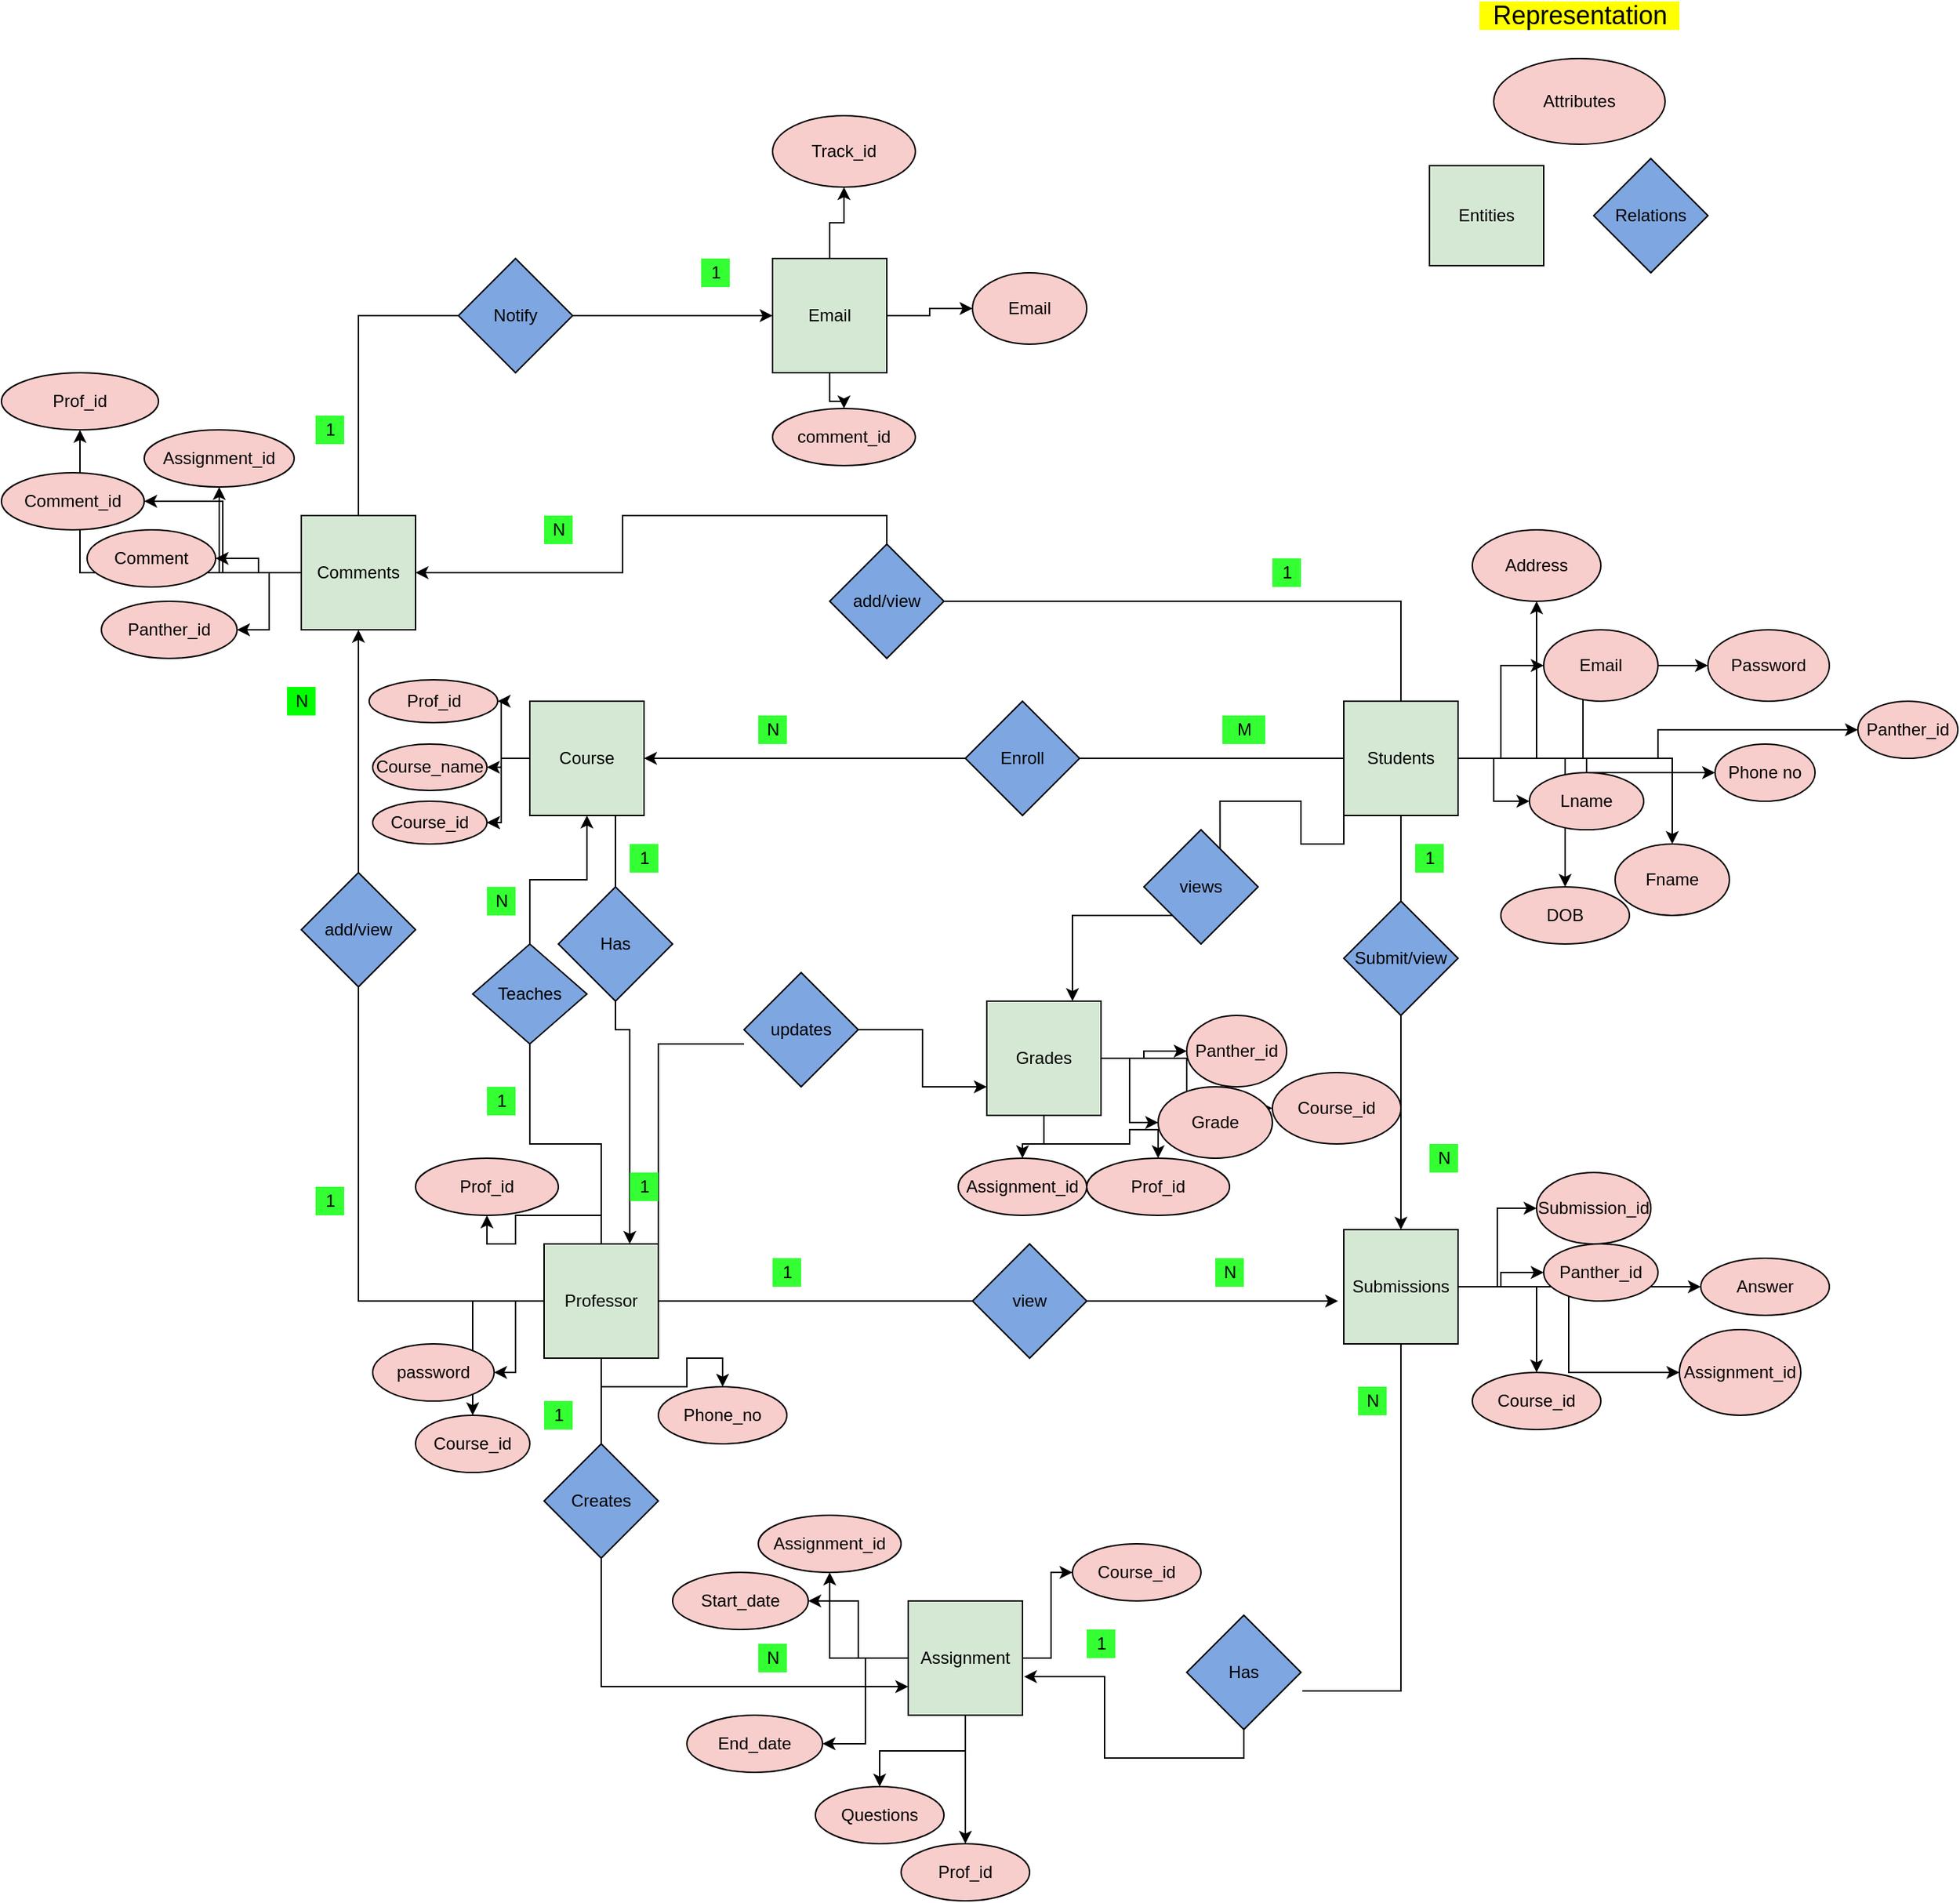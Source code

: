 <mxfile version="15.4.0" type="github">
  <diagram id="vQUaaOrnvc0rL3LVpokD" name="Page-1">
    <mxGraphModel dx="2433" dy="1789" grid="1" gridSize="10" guides="1" tooltips="1" connect="1" arrows="1" fold="1" page="1" pageScale="1" pageWidth="850" pageHeight="1100" math="0" shadow="0">
      <root>
        <mxCell id="0" />
        <mxCell id="1" parent="0" />
        <mxCell id="0d4GLXFRAGhSv_QBMywo-3" style="edgeStyle=orthogonalEdgeStyle;rounded=0;orthogonalLoop=1;jettySize=auto;html=1;exitX=0.5;exitY=0;exitDx=0;exitDy=0;entryX=0.5;entryY=1;entryDx=0;entryDy=0;startArrow=none;" parent="1" source="0d4GLXFRAGhSv_QBMywo-14" target="0d4GLXFRAGhSv_QBMywo-2" edge="1">
          <mxGeometry relative="1" as="geometry" />
        </mxCell>
        <mxCell id="0d4GLXFRAGhSv_QBMywo-68" style="edgeStyle=orthogonalEdgeStyle;rounded=0;orthogonalLoop=1;jettySize=auto;html=1;exitX=0.5;exitY=1;exitDx=0;exitDy=0;entryX=0;entryY=0.75;entryDx=0;entryDy=0;" parent="1" source="0d4GLXFRAGhSv_QBMywo-1" target="0d4GLXFRAGhSv_QBMywo-25" edge="1">
          <mxGeometry relative="1" as="geometry">
            <mxPoint x="350" y="720" as="targetPoint" />
          </mxGeometry>
        </mxCell>
        <mxCell id="Pm-5ZePOj2rBcAFan-Gi-4" style="edgeStyle=orthogonalEdgeStyle;rounded=0;orthogonalLoop=1;jettySize=auto;html=1;exitX=0;exitY=0.5;exitDx=0;exitDy=0;entryX=0.5;entryY=1;entryDx=0;entryDy=0;" parent="1" source="0d4GLXFRAGhSv_QBMywo-1" target="0d4GLXFRAGhSv_QBMywo-33" edge="1">
          <mxGeometry relative="1" as="geometry" />
        </mxCell>
        <mxCell id="Pm-5ZePOj2rBcAFan-Gi-6" value="" style="edgeStyle=orthogonalEdgeStyle;rounded=0;orthogonalLoop=1;jettySize=auto;html=1;" parent="1" source="0d4GLXFRAGhSv_QBMywo-1" target="Pm-5ZePOj2rBcAFan-Gi-5" edge="1">
          <mxGeometry relative="1" as="geometry" />
        </mxCell>
        <mxCell id="Pm-5ZePOj2rBcAFan-Gi-8" value="" style="edgeStyle=orthogonalEdgeStyle;rounded=0;orthogonalLoop=1;jettySize=auto;html=1;" parent="1" source="0d4GLXFRAGhSv_QBMywo-1" target="Pm-5ZePOj2rBcAFan-Gi-7" edge="1">
          <mxGeometry relative="1" as="geometry" />
        </mxCell>
        <mxCell id="Pm-5ZePOj2rBcAFan-Gi-10" value="" style="edgeStyle=orthogonalEdgeStyle;rounded=0;orthogonalLoop=1;jettySize=auto;html=1;" parent="1" source="0d4GLXFRAGhSv_QBMywo-1" target="Pm-5ZePOj2rBcAFan-Gi-9" edge="1">
          <mxGeometry relative="1" as="geometry" />
        </mxCell>
        <mxCell id="ZnGxdGFxrHiZCGwL3CIH-7" value="" style="edgeStyle=orthogonalEdgeStyle;rounded=0;orthogonalLoop=1;jettySize=auto;html=1;" parent="1" source="0d4GLXFRAGhSv_QBMywo-1" target="ZnGxdGFxrHiZCGwL3CIH-6" edge="1">
          <mxGeometry relative="1" as="geometry" />
        </mxCell>
        <mxCell id="0d4GLXFRAGhSv_QBMywo-1" value="Professor" style="whiteSpace=wrap;html=1;aspect=fixed;fillColor=#D5E8D4;" parent="1" vertex="1">
          <mxGeometry x="130" y="430" width="80" height="80" as="geometry" />
        </mxCell>
        <mxCell id="0d4GLXFRAGhSv_QBMywo-96" value="" style="edgeStyle=orthogonalEdgeStyle;rounded=0;orthogonalLoop=1;jettySize=auto;html=1;" parent="1" source="0d4GLXFRAGhSv_QBMywo-2" target="0d4GLXFRAGhSv_QBMywo-95" edge="1">
          <mxGeometry relative="1" as="geometry" />
        </mxCell>
        <mxCell id="0d4GLXFRAGhSv_QBMywo-99" value="" style="edgeStyle=orthogonalEdgeStyle;rounded=0;orthogonalLoop=1;jettySize=auto;html=1;" parent="1" source="0d4GLXFRAGhSv_QBMywo-2" target="0d4GLXFRAGhSv_QBMywo-98" edge="1">
          <mxGeometry relative="1" as="geometry" />
        </mxCell>
        <mxCell id="diR_eea0BqExuVm0kPf_-2" style="edgeStyle=orthogonalEdgeStyle;rounded=0;orthogonalLoop=1;jettySize=auto;html=1;exitX=0.75;exitY=1;exitDx=0;exitDy=0;entryX=0.75;entryY=0;entryDx=0;entryDy=0;" parent="1" source="0d4GLXFRAGhSv_QBMywo-2" target="0d4GLXFRAGhSv_QBMywo-1" edge="1">
          <mxGeometry relative="1" as="geometry" />
        </mxCell>
        <mxCell id="ZnGxdGFxrHiZCGwL3CIH-3" value="" style="edgeStyle=orthogonalEdgeStyle;rounded=0;orthogonalLoop=1;jettySize=auto;html=1;" parent="1" source="0d4GLXFRAGhSv_QBMywo-2" target="0d4GLXFRAGhSv_QBMywo-98" edge="1">
          <mxGeometry relative="1" as="geometry" />
        </mxCell>
        <mxCell id="ZnGxdGFxrHiZCGwL3CIH-5" value="" style="edgeStyle=orthogonalEdgeStyle;rounded=0;orthogonalLoop=1;jettySize=auto;html=1;" parent="1" source="0d4GLXFRAGhSv_QBMywo-2" target="ZnGxdGFxrHiZCGwL3CIH-4" edge="1">
          <mxGeometry relative="1" as="geometry" />
        </mxCell>
        <mxCell id="0d4GLXFRAGhSv_QBMywo-2" value="Course" style="whiteSpace=wrap;html=1;aspect=fixed;fillColor=#D5E8D4;" parent="1" vertex="1">
          <mxGeometry x="120" y="50" width="80" height="80" as="geometry" />
        </mxCell>
        <mxCell id="0d4GLXFRAGhSv_QBMywo-5" value="1" style="text;html=1;align=center;verticalAlign=middle;resizable=0;points=[];autosize=1;strokeColor=none;fillColor=#33FF33;" parent="1" vertex="1">
          <mxGeometry x="90" y="320" width="20" height="20" as="geometry" />
        </mxCell>
        <mxCell id="0d4GLXFRAGhSv_QBMywo-6" value="N" style="text;html=1;align=center;verticalAlign=middle;resizable=0;points=[];autosize=1;strokeColor=none;fillColor=#33FF33;" parent="1" vertex="1">
          <mxGeometry x="90" y="180" width="20" height="20" as="geometry" />
        </mxCell>
        <mxCell id="0d4GLXFRAGhSv_QBMywo-9" style="edgeStyle=orthogonalEdgeStyle;rounded=0;orthogonalLoop=1;jettySize=auto;html=1;exitX=0;exitY=0.5;exitDx=0;exitDy=0;entryX=1;entryY=0.5;entryDx=0;entryDy=0;startArrow=none;" parent="1" source="0d4GLXFRAGhSv_QBMywo-10" target="0d4GLXFRAGhSv_QBMywo-2" edge="1">
          <mxGeometry relative="1" as="geometry" />
        </mxCell>
        <mxCell id="0d4GLXFRAGhSv_QBMywo-18" style="edgeStyle=orthogonalEdgeStyle;rounded=0;orthogonalLoop=1;jettySize=auto;html=1;exitX=0.5;exitY=1;exitDx=0;exitDy=0;startArrow=none;" parent="1" source="0d4GLXFRAGhSv_QBMywo-19" target="0d4GLXFRAGhSv_QBMywo-17" edge="1">
          <mxGeometry relative="1" as="geometry" />
        </mxCell>
        <mxCell id="0d4GLXFRAGhSv_QBMywo-42" style="edgeStyle=orthogonalEdgeStyle;rounded=0;orthogonalLoop=1;jettySize=auto;html=1;exitX=0.5;exitY=0;exitDx=0;exitDy=0;entryX=1;entryY=0.5;entryDx=0;entryDy=0;startArrow=none;" parent="1" source="0d4GLXFRAGhSv_QBMywo-43" target="0d4GLXFRAGhSv_QBMywo-33" edge="1">
          <mxGeometry relative="1" as="geometry" />
        </mxCell>
        <mxCell id="0d4GLXFRAGhSv_QBMywo-51" style="edgeStyle=orthogonalEdgeStyle;rounded=0;orthogonalLoop=1;jettySize=auto;html=1;exitX=0;exitY=1;exitDx=0;exitDy=0;entryX=0.75;entryY=0;entryDx=0;entryDy=0;startArrow=none;" parent="1" source="0d4GLXFRAGhSv_QBMywo-56" target="0d4GLXFRAGhSv_QBMywo-47" edge="1">
          <mxGeometry relative="1" as="geometry" />
        </mxCell>
        <mxCell id="0d4GLXFRAGhSv_QBMywo-75" value="" style="edgeStyle=orthogonalEdgeStyle;rounded=0;orthogonalLoop=1;jettySize=auto;html=1;" parent="1" source="0d4GLXFRAGhSv_QBMywo-7" target="0d4GLXFRAGhSv_QBMywo-74" edge="1">
          <mxGeometry relative="1" as="geometry" />
        </mxCell>
        <mxCell id="0d4GLXFRAGhSv_QBMywo-77" value="" style="edgeStyle=orthogonalEdgeStyle;rounded=0;orthogonalLoop=1;jettySize=auto;html=1;" parent="1" source="0d4GLXFRAGhSv_QBMywo-7" target="0d4GLXFRAGhSv_QBMywo-76" edge="1">
          <mxGeometry relative="1" as="geometry" />
        </mxCell>
        <mxCell id="0d4GLXFRAGhSv_QBMywo-79" value="" style="edgeStyle=orthogonalEdgeStyle;rounded=0;orthogonalLoop=1;jettySize=auto;html=1;" parent="1" source="0d4GLXFRAGhSv_QBMywo-7" target="0d4GLXFRAGhSv_QBMywo-78" edge="1">
          <mxGeometry relative="1" as="geometry" />
        </mxCell>
        <mxCell id="0d4GLXFRAGhSv_QBMywo-81" value="" style="edgeStyle=orthogonalEdgeStyle;rounded=0;orthogonalLoop=1;jettySize=auto;html=1;" parent="1" source="0d4GLXFRAGhSv_QBMywo-7" target="0d4GLXFRAGhSv_QBMywo-80" edge="1">
          <mxGeometry relative="1" as="geometry" />
        </mxCell>
        <mxCell id="0d4GLXFRAGhSv_QBMywo-85" value="" style="edgeStyle=orthogonalEdgeStyle;rounded=0;orthogonalLoop=1;jettySize=auto;html=1;" parent="1" source="0d4GLXFRAGhSv_QBMywo-7" target="0d4GLXFRAGhSv_QBMywo-84" edge="1">
          <mxGeometry relative="1" as="geometry" />
        </mxCell>
        <mxCell id="0d4GLXFRAGhSv_QBMywo-87" value="" style="edgeStyle=orthogonalEdgeStyle;rounded=0;orthogonalLoop=1;jettySize=auto;html=1;" parent="1" source="0d4GLXFRAGhSv_QBMywo-7" target="0d4GLXFRAGhSv_QBMywo-86" edge="1">
          <mxGeometry relative="1" as="geometry" />
        </mxCell>
        <mxCell id="0d4GLXFRAGhSv_QBMywo-92" value="" style="edgeStyle=orthogonalEdgeStyle;rounded=0;orthogonalLoop=1;jettySize=auto;html=1;" parent="1" source="0d4GLXFRAGhSv_QBMywo-7" target="0d4GLXFRAGhSv_QBMywo-91" edge="1">
          <mxGeometry relative="1" as="geometry" />
        </mxCell>
        <mxCell id="0d4GLXFRAGhSv_QBMywo-94" value="" style="edgeStyle=orthogonalEdgeStyle;rounded=0;orthogonalLoop=1;jettySize=auto;html=1;" parent="1" source="0d4GLXFRAGhSv_QBMywo-7" target="0d4GLXFRAGhSv_QBMywo-93" edge="1">
          <mxGeometry relative="1" as="geometry" />
        </mxCell>
        <mxCell id="0d4GLXFRAGhSv_QBMywo-7" value="Students" style="whiteSpace=wrap;html=1;aspect=fixed;fillColor=#D5E8D4;" parent="1" vertex="1">
          <mxGeometry x="690" y="50" width="80" height="80" as="geometry" />
        </mxCell>
        <mxCell id="0d4GLXFRAGhSv_QBMywo-14" value="Teaches" style="rhombus;whiteSpace=wrap;html=1;fillColor=#7EA6E0;" parent="1" vertex="1">
          <mxGeometry x="80" y="220" width="80" height="70" as="geometry" />
        </mxCell>
        <mxCell id="0d4GLXFRAGhSv_QBMywo-15" value="" style="edgeStyle=orthogonalEdgeStyle;rounded=0;orthogonalLoop=1;jettySize=auto;html=1;exitX=0.5;exitY=0;exitDx=0;exitDy=0;endArrow=none;entryX=0.5;entryY=1;entryDx=0;entryDy=0;" parent="1" source="0d4GLXFRAGhSv_QBMywo-1" target="0d4GLXFRAGhSv_QBMywo-14" edge="1">
          <mxGeometry relative="1" as="geometry">
            <mxPoint x="310" y="290" as="sourcePoint" />
            <mxPoint x="120" y="300" as="targetPoint" />
          </mxGeometry>
        </mxCell>
        <mxCell id="0d4GLXFRAGhSv_QBMywo-10" value="Enroll" style="rhombus;whiteSpace=wrap;html=1;fillColor=#7EA6E0;" parent="1" vertex="1">
          <mxGeometry x="425" y="50" width="80" height="80" as="geometry" />
        </mxCell>
        <mxCell id="0d4GLXFRAGhSv_QBMywo-16" value="" style="edgeStyle=orthogonalEdgeStyle;rounded=0;orthogonalLoop=1;jettySize=auto;html=1;exitX=0;exitY=0.5;exitDx=0;exitDy=0;entryX=1;entryY=0.5;entryDx=0;entryDy=0;endArrow=none;" parent="1" source="0d4GLXFRAGhSv_QBMywo-7" target="0d4GLXFRAGhSv_QBMywo-10" edge="1">
          <mxGeometry relative="1" as="geometry">
            <mxPoint x="610" y="280" as="sourcePoint" />
            <mxPoint x="350" y="120" as="targetPoint" />
          </mxGeometry>
        </mxCell>
        <mxCell id="0d4GLXFRAGhSv_QBMywo-27" style="edgeStyle=orthogonalEdgeStyle;rounded=0;orthogonalLoop=1;jettySize=auto;html=1;exitX=0.5;exitY=1;exitDx=0;exitDy=0;entryX=1.013;entryY=0.663;entryDx=0;entryDy=0;entryPerimeter=0;startArrow=none;" parent="1" source="0d4GLXFRAGhSv_QBMywo-30" target="0d4GLXFRAGhSv_QBMywo-25" edge="1">
          <mxGeometry relative="1" as="geometry" />
        </mxCell>
        <mxCell id="Pm-5ZePOj2rBcAFan-Gi-25" value="" style="edgeStyle=orthogonalEdgeStyle;rounded=0;orthogonalLoop=1;jettySize=auto;html=1;" parent="1" source="0d4GLXFRAGhSv_QBMywo-17" target="Pm-5ZePOj2rBcAFan-Gi-24" edge="1">
          <mxGeometry relative="1" as="geometry" />
        </mxCell>
        <mxCell id="Pm-5ZePOj2rBcAFan-Gi-27" value="" style="edgeStyle=orthogonalEdgeStyle;rounded=0;orthogonalLoop=1;jettySize=auto;html=1;" parent="1" source="0d4GLXFRAGhSv_QBMywo-17" target="Pm-5ZePOj2rBcAFan-Gi-26" edge="1">
          <mxGeometry relative="1" as="geometry" />
        </mxCell>
        <mxCell id="Pm-5ZePOj2rBcAFan-Gi-29" value="" style="edgeStyle=orthogonalEdgeStyle;rounded=0;orthogonalLoop=1;jettySize=auto;html=1;" parent="1" source="0d4GLXFRAGhSv_QBMywo-17" target="Pm-5ZePOj2rBcAFan-Gi-28" edge="1">
          <mxGeometry relative="1" as="geometry" />
        </mxCell>
        <mxCell id="Pm-5ZePOj2rBcAFan-Gi-31" value="" style="edgeStyle=orthogonalEdgeStyle;rounded=0;orthogonalLoop=1;jettySize=auto;html=1;" parent="1" source="0d4GLXFRAGhSv_QBMywo-17" target="Pm-5ZePOj2rBcAFan-Gi-30" edge="1">
          <mxGeometry relative="1" as="geometry" />
        </mxCell>
        <mxCell id="Pm-5ZePOj2rBcAFan-Gi-33" value="" style="edgeStyle=orthogonalEdgeStyle;rounded=0;orthogonalLoop=1;jettySize=auto;html=1;" parent="1" source="0d4GLXFRAGhSv_QBMywo-17" target="Pm-5ZePOj2rBcAFan-Gi-32" edge="1">
          <mxGeometry relative="1" as="geometry" />
        </mxCell>
        <mxCell id="0d4GLXFRAGhSv_QBMywo-17" value="Submissions" style="whiteSpace=wrap;html=1;aspect=fixed;fillColor=#D5E8D4;" parent="1" vertex="1">
          <mxGeometry x="690" y="420" width="80" height="80" as="geometry" />
        </mxCell>
        <mxCell id="0d4GLXFRAGhSv_QBMywo-19" value="Submit/view" style="rhombus;whiteSpace=wrap;html=1;fillColor=#7EA6E0;" parent="1" vertex="1">
          <mxGeometry x="690" y="190" width="80" height="80" as="geometry" />
        </mxCell>
        <mxCell id="0d4GLXFRAGhSv_QBMywo-20" value="" style="edgeStyle=orthogonalEdgeStyle;rounded=0;orthogonalLoop=1;jettySize=auto;html=1;exitX=0.5;exitY=1;exitDx=0;exitDy=0;endArrow=none;" parent="1" source="0d4GLXFRAGhSv_QBMywo-7" target="0d4GLXFRAGhSv_QBMywo-19" edge="1">
          <mxGeometry relative="1" as="geometry">
            <mxPoint x="630" y="160" as="sourcePoint" />
            <mxPoint x="630" y="300" as="targetPoint" />
          </mxGeometry>
        </mxCell>
        <mxCell id="0d4GLXFRAGhSv_QBMywo-24" style="edgeStyle=orthogonalEdgeStyle;rounded=0;orthogonalLoop=1;jettySize=auto;html=1;exitX=1;exitY=0.5;exitDx=0;exitDy=0;entryX=-0.05;entryY=0.625;entryDx=0;entryDy=0;entryPerimeter=0;" parent="1" source="0d4GLXFRAGhSv_QBMywo-22" target="0d4GLXFRAGhSv_QBMywo-17" edge="1">
          <mxGeometry relative="1" as="geometry" />
        </mxCell>
        <mxCell id="0d4GLXFRAGhSv_QBMywo-22" value="view" style="rhombus;whiteSpace=wrap;html=1;fillColor=#7EA6E0;" parent="1" vertex="1">
          <mxGeometry x="430" y="430" width="80" height="80" as="geometry" />
        </mxCell>
        <mxCell id="0d4GLXFRAGhSv_QBMywo-23" value="" style="edgeStyle=orthogonalEdgeStyle;rounded=0;orthogonalLoop=1;jettySize=auto;html=1;exitX=1;exitY=0.5;exitDx=0;exitDy=0;entryX=0;entryY=0.5;entryDx=0;entryDy=0;endArrow=none;" parent="1" source="0d4GLXFRAGhSv_QBMywo-1" target="0d4GLXFRAGhSv_QBMywo-22" edge="1">
          <mxGeometry relative="1" as="geometry">
            <mxPoint x="350" y="350" as="sourcePoint" />
            <mxPoint x="591.04" y="349.04" as="targetPoint" />
          </mxGeometry>
        </mxCell>
        <mxCell id="Pm-5ZePOj2rBcAFan-Gi-12" value="" style="edgeStyle=orthogonalEdgeStyle;rounded=0;orthogonalLoop=1;jettySize=auto;html=1;" parent="1" source="0d4GLXFRAGhSv_QBMywo-25" target="Pm-5ZePOj2rBcAFan-Gi-11" edge="1">
          <mxGeometry relative="1" as="geometry" />
        </mxCell>
        <mxCell id="Pm-5ZePOj2rBcAFan-Gi-14" value="" style="edgeStyle=orthogonalEdgeStyle;rounded=0;orthogonalLoop=1;jettySize=auto;html=1;" parent="1" source="0d4GLXFRAGhSv_QBMywo-25" target="Pm-5ZePOj2rBcAFan-Gi-13" edge="1">
          <mxGeometry relative="1" as="geometry" />
        </mxCell>
        <mxCell id="Pm-5ZePOj2rBcAFan-Gi-16" value="" style="edgeStyle=orthogonalEdgeStyle;rounded=0;orthogonalLoop=1;jettySize=auto;html=1;" parent="1" source="0d4GLXFRAGhSv_QBMywo-25" target="Pm-5ZePOj2rBcAFan-Gi-15" edge="1">
          <mxGeometry relative="1" as="geometry" />
        </mxCell>
        <mxCell id="Pm-5ZePOj2rBcAFan-Gi-18" value="" style="edgeStyle=orthogonalEdgeStyle;rounded=0;orthogonalLoop=1;jettySize=auto;html=1;" parent="1" source="0d4GLXFRAGhSv_QBMywo-25" target="Pm-5ZePOj2rBcAFan-Gi-17" edge="1">
          <mxGeometry relative="1" as="geometry" />
        </mxCell>
        <mxCell id="Pm-5ZePOj2rBcAFan-Gi-20" value="" style="edgeStyle=orthogonalEdgeStyle;rounded=0;orthogonalLoop=1;jettySize=auto;html=1;" parent="1" source="0d4GLXFRAGhSv_QBMywo-25" target="Pm-5ZePOj2rBcAFan-Gi-19" edge="1">
          <mxGeometry relative="1" as="geometry" />
        </mxCell>
        <mxCell id="Pm-5ZePOj2rBcAFan-Gi-23" value="" style="edgeStyle=orthogonalEdgeStyle;rounded=0;orthogonalLoop=1;jettySize=auto;html=1;" parent="1" source="0d4GLXFRAGhSv_QBMywo-25" target="Pm-5ZePOj2rBcAFan-Gi-22" edge="1">
          <mxGeometry relative="1" as="geometry" />
        </mxCell>
        <mxCell id="0d4GLXFRAGhSv_QBMywo-25" value="Assignment" style="whiteSpace=wrap;html=1;aspect=fixed;fillColor=#D5E8D4;" parent="1" vertex="1">
          <mxGeometry x="385" y="680" width="80" height="80" as="geometry" />
        </mxCell>
        <mxCell id="0d4GLXFRAGhSv_QBMywo-63" style="edgeStyle=orthogonalEdgeStyle;rounded=0;orthogonalLoop=1;jettySize=auto;html=1;exitX=0.5;exitY=0;exitDx=0;exitDy=0;entryX=0;entryY=0.5;entryDx=0;entryDy=0;" parent="1" source="0d4GLXFRAGhSv_QBMywo-33" target="0d4GLXFRAGhSv_QBMywo-44" edge="1">
          <mxGeometry relative="1" as="geometry" />
        </mxCell>
        <mxCell id="Pm-5ZePOj2rBcAFan-Gi-35" value="" style="edgeStyle=orthogonalEdgeStyle;rounded=0;orthogonalLoop=1;jettySize=auto;html=1;" parent="1" source="0d4GLXFRAGhSv_QBMywo-33" target="Pm-5ZePOj2rBcAFan-Gi-34" edge="1">
          <mxGeometry relative="1" as="geometry" />
        </mxCell>
        <mxCell id="Pm-5ZePOj2rBcAFan-Gi-37" value="" style="edgeStyle=orthogonalEdgeStyle;rounded=0;orthogonalLoop=1;jettySize=auto;html=1;" parent="1" source="0d4GLXFRAGhSv_QBMywo-33" target="Pm-5ZePOj2rBcAFan-Gi-36" edge="1">
          <mxGeometry relative="1" as="geometry" />
        </mxCell>
        <mxCell id="Pm-5ZePOj2rBcAFan-Gi-39" value="" style="edgeStyle=orthogonalEdgeStyle;rounded=0;orthogonalLoop=1;jettySize=auto;html=1;" parent="1" source="0d4GLXFRAGhSv_QBMywo-33" target="Pm-5ZePOj2rBcAFan-Gi-38" edge="1">
          <mxGeometry relative="1" as="geometry" />
        </mxCell>
        <mxCell id="Pm-5ZePOj2rBcAFan-Gi-41" value="" style="edgeStyle=orthogonalEdgeStyle;rounded=0;orthogonalLoop=1;jettySize=auto;html=1;" parent="1" source="0d4GLXFRAGhSv_QBMywo-33" target="Pm-5ZePOj2rBcAFan-Gi-40" edge="1">
          <mxGeometry relative="1" as="geometry" />
        </mxCell>
        <mxCell id="ZnGxdGFxrHiZCGwL3CIH-2" value="" style="edgeStyle=orthogonalEdgeStyle;rounded=0;orthogonalLoop=1;jettySize=auto;html=1;" parent="1" source="0d4GLXFRAGhSv_QBMywo-33" target="ZnGxdGFxrHiZCGwL3CIH-1" edge="1">
          <mxGeometry relative="1" as="geometry" />
        </mxCell>
        <mxCell id="0d4GLXFRAGhSv_QBMywo-33" value="Comments" style="whiteSpace=wrap;html=1;aspect=fixed;fillColor=#D5E8D4;" parent="1" vertex="1">
          <mxGeometry x="-40" y="-80" width="80" height="80" as="geometry" />
        </mxCell>
        <mxCell id="0d4GLXFRAGhSv_QBMywo-35" value="add/view" style="rhombus;whiteSpace=wrap;html=1;fillColor=#7EA6E0;" parent="1" vertex="1">
          <mxGeometry x="-40" y="170" width="80" height="80" as="geometry" />
        </mxCell>
        <mxCell id="diR_eea0BqExuVm0kPf_-7" value="" style="edgeStyle=orthogonalEdgeStyle;rounded=0;orthogonalLoop=1;jettySize=auto;html=1;" parent="1" source="0d4GLXFRAGhSv_QBMywo-44" target="diR_eea0BqExuVm0kPf_-6" edge="1">
          <mxGeometry relative="1" as="geometry" />
        </mxCell>
        <mxCell id="diR_eea0BqExuVm0kPf_-9" value="" style="edgeStyle=orthogonalEdgeStyle;rounded=0;orthogonalLoop=1;jettySize=auto;html=1;" parent="1" source="0d4GLXFRAGhSv_QBMywo-44" target="diR_eea0BqExuVm0kPf_-8" edge="1">
          <mxGeometry relative="1" as="geometry" />
        </mxCell>
        <mxCell id="diR_eea0BqExuVm0kPf_-11" value="" style="edgeStyle=orthogonalEdgeStyle;rounded=0;orthogonalLoop=1;jettySize=auto;html=1;" parent="1" source="0d4GLXFRAGhSv_QBMywo-44" target="diR_eea0BqExuVm0kPf_-10" edge="1">
          <mxGeometry relative="1" as="geometry" />
        </mxCell>
        <mxCell id="0d4GLXFRAGhSv_QBMywo-44" value="Email" style="whiteSpace=wrap;html=1;aspect=fixed;fillColor=#D5E8D4;" parent="1" vertex="1">
          <mxGeometry x="290" y="-260" width="80" height="80" as="geometry" />
        </mxCell>
        <mxCell id="Pm-5ZePOj2rBcAFan-Gi-43" value="" style="edgeStyle=orthogonalEdgeStyle;rounded=0;orthogonalLoop=1;jettySize=auto;html=1;" parent="1" source="0d4GLXFRAGhSv_QBMywo-47" target="Pm-5ZePOj2rBcAFan-Gi-42" edge="1">
          <mxGeometry relative="1" as="geometry" />
        </mxCell>
        <mxCell id="Pm-5ZePOj2rBcAFan-Gi-45" value="" style="edgeStyle=orthogonalEdgeStyle;rounded=0;orthogonalLoop=1;jettySize=auto;html=1;" parent="1" source="0d4GLXFRAGhSv_QBMywo-47" target="Pm-5ZePOj2rBcAFan-Gi-44" edge="1">
          <mxGeometry relative="1" as="geometry" />
        </mxCell>
        <mxCell id="Pm-5ZePOj2rBcAFan-Gi-47" value="" style="edgeStyle=orthogonalEdgeStyle;rounded=0;orthogonalLoop=1;jettySize=auto;html=1;" parent="1" source="0d4GLXFRAGhSv_QBMywo-47" target="Pm-5ZePOj2rBcAFan-Gi-46" edge="1">
          <mxGeometry relative="1" as="geometry" />
        </mxCell>
        <mxCell id="Pm-5ZePOj2rBcAFan-Gi-49" value="" style="edgeStyle=orthogonalEdgeStyle;rounded=0;orthogonalLoop=1;jettySize=auto;html=1;" parent="1" source="0d4GLXFRAGhSv_QBMywo-47" target="Pm-5ZePOj2rBcAFan-Gi-48" edge="1">
          <mxGeometry relative="1" as="geometry" />
        </mxCell>
        <mxCell id="ZnGxdGFxrHiZCGwL3CIH-9" value="" style="edgeStyle=orthogonalEdgeStyle;rounded=0;orthogonalLoop=1;jettySize=auto;html=1;" parent="1" source="0d4GLXFRAGhSv_QBMywo-47" target="ZnGxdGFxrHiZCGwL3CIH-8" edge="1">
          <mxGeometry relative="1" as="geometry" />
        </mxCell>
        <mxCell id="0d4GLXFRAGhSv_QBMywo-47" value="Grades" style="whiteSpace=wrap;html=1;aspect=fixed;fillColor=#D5E8D4;" parent="1" vertex="1">
          <mxGeometry x="440" y="260" width="80" height="80" as="geometry" />
        </mxCell>
        <mxCell id="0d4GLXFRAGhSv_QBMywo-57" style="edgeStyle=orthogonalEdgeStyle;rounded=0;orthogonalLoop=1;jettySize=auto;html=1;exitX=1;exitY=0.5;exitDx=0;exitDy=0;entryX=0;entryY=0.75;entryDx=0;entryDy=0;" parent="1" source="0d4GLXFRAGhSv_QBMywo-54" target="0d4GLXFRAGhSv_QBMywo-47" edge="1">
          <mxGeometry relative="1" as="geometry" />
        </mxCell>
        <mxCell id="0d4GLXFRAGhSv_QBMywo-54" value="updates" style="rhombus;whiteSpace=wrap;html=1;fillColor=#7EA6E0;" parent="1" vertex="1">
          <mxGeometry x="270" y="240" width="80" height="80" as="geometry" />
        </mxCell>
        <mxCell id="0d4GLXFRAGhSv_QBMywo-55" value="" style="edgeStyle=orthogonalEdgeStyle;rounded=0;orthogonalLoop=1;jettySize=auto;html=1;exitX=1;exitY=0;exitDx=0;exitDy=0;entryX=0;entryY=0.625;entryDx=0;entryDy=0;entryPerimeter=0;endArrow=none;" parent="1" source="0d4GLXFRAGhSv_QBMywo-1" target="0d4GLXFRAGhSv_QBMywo-54" edge="1">
          <mxGeometry relative="1" as="geometry">
            <mxPoint x="210" y="340" as="sourcePoint" />
            <mxPoint x="410" y="270" as="targetPoint" />
          </mxGeometry>
        </mxCell>
        <mxCell id="0d4GLXFRAGhSv_QBMywo-46" value="Notify" style="rhombus;whiteSpace=wrap;html=1;fillColor=#7EA6E0;" parent="1" vertex="1">
          <mxGeometry x="70" y="-260" width="80" height="80" as="geometry" />
        </mxCell>
        <mxCell id="0d4GLXFRAGhSv_QBMywo-30" value="Has" style="rhombus;whiteSpace=wrap;html=1;fillColor=#7EA6E0;" parent="1" vertex="1">
          <mxGeometry x="580" y="690" width="80" height="80" as="geometry" />
        </mxCell>
        <mxCell id="0d4GLXFRAGhSv_QBMywo-69" value="" style="edgeStyle=orthogonalEdgeStyle;rounded=0;orthogonalLoop=1;jettySize=auto;html=1;exitX=0.5;exitY=1;exitDx=0;exitDy=0;entryX=1.013;entryY=0.663;entryDx=0;entryDy=0;entryPerimeter=0;endArrow=none;" parent="1" source="0d4GLXFRAGhSv_QBMywo-17" target="0d4GLXFRAGhSv_QBMywo-30" edge="1">
          <mxGeometry relative="1" as="geometry">
            <mxPoint x="730" y="410" as="sourcePoint" />
            <mxPoint x="466.04" y="733.04" as="targetPoint" />
          </mxGeometry>
        </mxCell>
        <mxCell id="0d4GLXFRAGhSv_QBMywo-70" value="Creates" style="rhombus;whiteSpace=wrap;html=1;fillColor=#7EA6E0;" parent="1" vertex="1">
          <mxGeometry x="130" y="570" width="80" height="80" as="geometry" />
        </mxCell>
        <mxCell id="0d4GLXFRAGhSv_QBMywo-43" value="add/view" style="rhombus;whiteSpace=wrap;html=1;fillColor=#7EA6E0;" parent="1" vertex="1">
          <mxGeometry x="330" y="-60" width="80" height="80" as="geometry" />
        </mxCell>
        <mxCell id="0d4GLXFRAGhSv_QBMywo-71" value="" style="edgeStyle=orthogonalEdgeStyle;rounded=0;orthogonalLoop=1;jettySize=auto;html=1;exitX=0.5;exitY=0;exitDx=0;exitDy=0;entryX=1;entryY=0.5;entryDx=0;entryDy=0;endArrow=none;" parent="1" source="0d4GLXFRAGhSv_QBMywo-7" target="0d4GLXFRAGhSv_QBMywo-43" edge="1">
          <mxGeometry relative="1" as="geometry">
            <mxPoint x="730" y="80" as="sourcePoint" />
            <mxPoint x="70" y="-30" as="targetPoint" />
          </mxGeometry>
        </mxCell>
        <mxCell id="0d4GLXFRAGhSv_QBMywo-56" value="views" style="rhombus;whiteSpace=wrap;html=1;fillColor=#7EA6E0;" parent="1" vertex="1">
          <mxGeometry x="550" y="140" width="80" height="80" as="geometry" />
        </mxCell>
        <mxCell id="0d4GLXFRAGhSv_QBMywo-72" value="" style="edgeStyle=orthogonalEdgeStyle;rounded=0;orthogonalLoop=1;jettySize=auto;html=1;exitX=0;exitY=1;exitDx=0;exitDy=0;entryX=0.75;entryY=0;entryDx=0;entryDy=0;endArrow=none;" parent="1" source="0d4GLXFRAGhSv_QBMywo-7" target="0d4GLXFRAGhSv_QBMywo-56" edge="1">
          <mxGeometry relative="1" as="geometry">
            <mxPoint x="690" y="130" as="sourcePoint" />
            <mxPoint x="470" y="220" as="targetPoint" />
          </mxGeometry>
        </mxCell>
        <mxCell id="0d4GLXFRAGhSv_QBMywo-74" value="Panther_id" style="ellipse;whiteSpace=wrap;html=1;fillColor=#F8CECC;" parent="1" vertex="1">
          <mxGeometry x="1050" y="50" width="70" height="40" as="geometry" />
        </mxCell>
        <mxCell id="0d4GLXFRAGhSv_QBMywo-76" value="Lname" style="ellipse;whiteSpace=wrap;html=1;fillColor=#F8CECC;" parent="1" vertex="1">
          <mxGeometry x="820" y="100" width="80" height="40" as="geometry" />
        </mxCell>
        <mxCell id="0d4GLXFRAGhSv_QBMywo-78" value="Fname" style="ellipse;whiteSpace=wrap;html=1;fillColor=#F8CECC;" parent="1" vertex="1">
          <mxGeometry x="880" y="150" width="80" height="50" as="geometry" />
        </mxCell>
        <mxCell id="0d4GLXFRAGhSv_QBMywo-80" value="Email" style="ellipse;whiteSpace=wrap;html=1;fillColor=#F8CECC;" parent="1" vertex="1">
          <mxGeometry x="830" width="80" height="50" as="geometry" />
        </mxCell>
        <mxCell id="0d4GLXFRAGhSv_QBMywo-84" value="Address" style="ellipse;whiteSpace=wrap;html=1;fillColor=#F8CECC;" parent="1" vertex="1">
          <mxGeometry x="780" y="-70" width="90" height="50" as="geometry" />
        </mxCell>
        <mxCell id="0d4GLXFRAGhSv_QBMywo-86" value="DOB" style="ellipse;whiteSpace=wrap;html=1;fillColor=#F8CECC;" parent="1" vertex="1">
          <mxGeometry x="800" y="180" width="90" height="40" as="geometry" />
        </mxCell>
        <mxCell id="0d4GLXFRAGhSv_QBMywo-91" value="Phone no" style="ellipse;whiteSpace=wrap;html=1;fillColor=#F8CECC;" parent="1" vertex="1">
          <mxGeometry x="950" y="80" width="70" height="40" as="geometry" />
        </mxCell>
        <mxCell id="0d4GLXFRAGhSv_QBMywo-93" value="Password" style="ellipse;whiteSpace=wrap;html=1;fillColor=#F8CECC;" parent="1" vertex="1">
          <mxGeometry x="945" width="85" height="50" as="geometry" />
        </mxCell>
        <mxCell id="0d4GLXFRAGhSv_QBMywo-95" value="Course_name" style="ellipse;whiteSpace=wrap;html=1;fillColor=#F8CECC;" parent="1" vertex="1">
          <mxGeometry x="10" y="80" width="80" height="32.5" as="geometry" />
        </mxCell>
        <mxCell id="0d4GLXFRAGhSv_QBMywo-98" value="Course_id" style="ellipse;whiteSpace=wrap;html=1;fillColor=#F8CECC;" parent="1" vertex="1">
          <mxGeometry x="10" y="120" width="80" height="30" as="geometry" />
        </mxCell>
        <mxCell id="Pm-5ZePOj2rBcAFan-Gi-5" value="Prof_id" style="ellipse;whiteSpace=wrap;html=1;fillColor=#F8CECC;" parent="1" vertex="1">
          <mxGeometry x="40" y="370" width="100" height="40" as="geometry" />
        </mxCell>
        <mxCell id="Pm-5ZePOj2rBcAFan-Gi-7" value="password" style="ellipse;whiteSpace=wrap;html=1;fillColor=#F8CECC;" parent="1" vertex="1">
          <mxGeometry x="10" y="500" width="85" height="40" as="geometry" />
        </mxCell>
        <mxCell id="Pm-5ZePOj2rBcAFan-Gi-9" value="Phone_no" style="ellipse;whiteSpace=wrap;html=1;fillColor=#F8CECC;" parent="1" vertex="1">
          <mxGeometry x="210" y="530" width="90" height="40" as="geometry" />
        </mxCell>
        <mxCell id="Pm-5ZePOj2rBcAFan-Gi-11" value="Assignment_id" style="ellipse;whiteSpace=wrap;html=1;fillColor=#F8CECC;" parent="1" vertex="1">
          <mxGeometry x="280" y="620" width="100" height="40" as="geometry" />
        </mxCell>
        <mxCell id="Pm-5ZePOj2rBcAFan-Gi-13" value="Start_date" style="ellipse;whiteSpace=wrap;html=1;fillColor=#F8CECC;" parent="1" vertex="1">
          <mxGeometry x="220" y="660" width="95" height="40" as="geometry" />
        </mxCell>
        <mxCell id="Pm-5ZePOj2rBcAFan-Gi-15" value="End_date" style="ellipse;whiteSpace=wrap;html=1;fillColor=#F8CECC;" parent="1" vertex="1">
          <mxGeometry x="230" y="760" width="95" height="40" as="geometry" />
        </mxCell>
        <mxCell id="Pm-5ZePOj2rBcAFan-Gi-17" value="Questions" style="ellipse;whiteSpace=wrap;html=1;fillColor=#F8CECC;" parent="1" vertex="1">
          <mxGeometry x="320" y="810" width="90" height="40" as="geometry" />
        </mxCell>
        <mxCell id="Pm-5ZePOj2rBcAFan-Gi-19" value="Prof_id" style="ellipse;whiteSpace=wrap;html=1;fillColor=#F8CECC;" parent="1" vertex="1">
          <mxGeometry x="380" y="850" width="90" height="40" as="geometry" />
        </mxCell>
        <mxCell id="Pm-5ZePOj2rBcAFan-Gi-22" value="Course_id" style="ellipse;whiteSpace=wrap;html=1;fillColor=#F8CECC;" parent="1" vertex="1">
          <mxGeometry x="500" y="640" width="90" height="40" as="geometry" />
        </mxCell>
        <mxCell id="Pm-5ZePOj2rBcAFan-Gi-24" value="Submission_id" style="ellipse;whiteSpace=wrap;html=1;fillColor=#F8CECC;" parent="1" vertex="1">
          <mxGeometry x="825" y="380" width="80" height="50" as="geometry" />
        </mxCell>
        <mxCell id="Pm-5ZePOj2rBcAFan-Gi-26" value="Panther_id" style="ellipse;whiteSpace=wrap;html=1;fillColor=#F8CECC;" parent="1" vertex="1">
          <mxGeometry x="830" y="430" width="80" height="40" as="geometry" />
        </mxCell>
        <mxCell id="Pm-5ZePOj2rBcAFan-Gi-28" value="Course_id" style="ellipse;whiteSpace=wrap;html=1;fillColor=#F8CECC;" parent="1" vertex="1">
          <mxGeometry x="780" y="520" width="90" height="40" as="geometry" />
        </mxCell>
        <mxCell id="Pm-5ZePOj2rBcAFan-Gi-30" value="Answer" style="ellipse;whiteSpace=wrap;html=1;fillColor=#F8CECC;" parent="1" vertex="1">
          <mxGeometry x="940" y="440" width="90" height="40" as="geometry" />
        </mxCell>
        <mxCell id="Pm-5ZePOj2rBcAFan-Gi-32" value="Assignment_id" style="ellipse;whiteSpace=wrap;html=1;fillColor=#F8CECC;" parent="1" vertex="1">
          <mxGeometry x="925" y="490" width="85" height="60" as="geometry" />
        </mxCell>
        <mxCell id="Pm-5ZePOj2rBcAFan-Gi-34" value="Comment" style="ellipse;whiteSpace=wrap;html=1;fillColor=#F8CECC;" parent="1" vertex="1">
          <mxGeometry x="-190" y="-70" width="90" height="40" as="geometry" />
        </mxCell>
        <mxCell id="Pm-5ZePOj2rBcAFan-Gi-36" value="Panther_id" style="ellipse;whiteSpace=wrap;html=1;fillColor=#F8CECC;" parent="1" vertex="1">
          <mxGeometry x="-180" y="-20" width="95" height="40" as="geometry" />
        </mxCell>
        <mxCell id="Pm-5ZePOj2rBcAFan-Gi-38" value="Assignment_id" style="ellipse;whiteSpace=wrap;html=1;fillColor=#F8CECC;" parent="1" vertex="1">
          <mxGeometry x="-150" y="-140" width="105" height="40" as="geometry" />
        </mxCell>
        <mxCell id="Pm-5ZePOj2rBcAFan-Gi-40" value="Comment_id" style="ellipse;whiteSpace=wrap;html=1;fillColor=#F8CECC;" parent="1" vertex="1">
          <mxGeometry x="-250" y="-110" width="100" height="40" as="geometry" />
        </mxCell>
        <mxCell id="Pm-5ZePOj2rBcAFan-Gi-42" value="Panther_id" style="ellipse;whiteSpace=wrap;html=1;fillColor=#F8CECC;" parent="1" vertex="1">
          <mxGeometry x="580" y="270" width="70" height="50" as="geometry" />
        </mxCell>
        <mxCell id="Pm-5ZePOj2rBcAFan-Gi-44" value="Grade" style="ellipse;whiteSpace=wrap;html=1;fillColor=#F8CECC;" parent="1" vertex="1">
          <mxGeometry x="560" y="320" width="80" height="50" as="geometry" />
        </mxCell>
        <mxCell id="Pm-5ZePOj2rBcAFan-Gi-46" value="Course_id" style="ellipse;whiteSpace=wrap;html=1;fillColor=#F8CECC;" parent="1" vertex="1">
          <mxGeometry x="640" y="310" width="90" height="50" as="geometry" />
        </mxCell>
        <mxCell id="Pm-5ZePOj2rBcAFan-Gi-48" value="Assignment_id" style="ellipse;whiteSpace=wrap;html=1;fillColor=#F8CECC;" parent="1" vertex="1">
          <mxGeometry x="420" y="370" width="90" height="40" as="geometry" />
        </mxCell>
        <mxCell id="Pm-5ZePOj2rBcAFan-Gi-50" value="1" style="text;html=1;align=center;verticalAlign=middle;resizable=0;points=[];autosize=1;strokeColor=none;fillColor=#33FF33;" parent="1" vertex="1">
          <mxGeometry x="-30" y="390" width="20" height="20" as="geometry" />
        </mxCell>
        <mxCell id="Pm-5ZePOj2rBcAFan-Gi-51" value="N" style="text;html=1;align=center;verticalAlign=middle;resizable=0;points=[];autosize=1;strokeColor=none;fillColor=#00FF00;" parent="1" vertex="1">
          <mxGeometry x="-50" y="40" width="20" height="20" as="geometry" />
        </mxCell>
        <mxCell id="Pm-5ZePOj2rBcAFan-Gi-52" value="1" style="text;html=1;align=center;verticalAlign=middle;resizable=0;points=[];autosize=1;strokeColor=none;fillColor=#33FF33;" parent="1" vertex="1">
          <mxGeometry x="640" y="-50" width="20" height="20" as="geometry" />
        </mxCell>
        <mxCell id="Pm-5ZePOj2rBcAFan-Gi-53" value="M" style="text;html=1;align=center;verticalAlign=middle;resizable=0;points=[];autosize=1;strokeColor=none;fillColor=#33FF33;" parent="1" vertex="1">
          <mxGeometry x="605" y="60" width="30" height="20" as="geometry" />
        </mxCell>
        <mxCell id="Pm-5ZePOj2rBcAFan-Gi-54" value="N" style="text;html=1;align=center;verticalAlign=middle;resizable=0;points=[];autosize=1;strokeColor=none;fillColor=#33FF33;" parent="1" vertex="1">
          <mxGeometry x="130" y="-80" width="20" height="20" as="geometry" />
        </mxCell>
        <mxCell id="Pm-5ZePOj2rBcAFan-Gi-55" value="N" style="text;html=1;align=center;verticalAlign=middle;resizable=0;points=[];autosize=1;strokeColor=none;fillColor=#33FF33;" parent="1" vertex="1">
          <mxGeometry x="280" y="60" width="20" height="20" as="geometry" />
        </mxCell>
        <mxCell id="Pm-5ZePOj2rBcAFan-Gi-60" value="1" style="text;html=1;align=center;verticalAlign=middle;resizable=0;points=[];autosize=1;strokeColor=none;fillColor=#33FF33;" parent="1" vertex="1">
          <mxGeometry x="290" y="440" width="20" height="20" as="geometry" />
        </mxCell>
        <mxCell id="Pm-5ZePOj2rBcAFan-Gi-61" value="1" style="text;html=1;align=center;verticalAlign=middle;resizable=0;points=[];autosize=1;strokeColor=none;fillColor=#33FF33;" parent="1" vertex="1">
          <mxGeometry x="740" y="150" width="20" height="20" as="geometry" />
        </mxCell>
        <mxCell id="Pm-5ZePOj2rBcAFan-Gi-62" value="N" style="text;html=1;align=center;verticalAlign=middle;resizable=0;points=[];autosize=1;strokeColor=none;fillColor=#33FF33;" parent="1" vertex="1">
          <mxGeometry x="750" y="360" width="20" height="20" as="geometry" />
        </mxCell>
        <mxCell id="Pm-5ZePOj2rBcAFan-Gi-64" value="N" style="text;html=1;align=center;verticalAlign=middle;resizable=0;points=[];autosize=1;strokeColor=none;fillColor=#33FF33;" parent="1" vertex="1">
          <mxGeometry x="600" y="440" width="20" height="20" as="geometry" />
        </mxCell>
        <mxCell id="Pm-5ZePOj2rBcAFan-Gi-65" value="1" style="text;html=1;align=center;verticalAlign=middle;resizable=0;points=[];autosize=1;strokeColor=none;fillColor=#33FF33;" parent="1" vertex="1">
          <mxGeometry x="130" y="540" width="20" height="20" as="geometry" />
        </mxCell>
        <mxCell id="Pm-5ZePOj2rBcAFan-Gi-66" value="N" style="text;html=1;align=center;verticalAlign=middle;resizable=0;points=[];autosize=1;strokeColor=none;fillColor=#33FF33;" parent="1" vertex="1">
          <mxGeometry x="280" y="710" width="20" height="20" as="geometry" />
        </mxCell>
        <mxCell id="Pm-5ZePOj2rBcAFan-Gi-69" value="Attributes" style="ellipse;whiteSpace=wrap;html=1;fillColor=#F8CECC;" parent="1" vertex="1">
          <mxGeometry x="795" y="-400" width="120" height="60" as="geometry" />
        </mxCell>
        <mxCell id="Pm-5ZePOj2rBcAFan-Gi-71" value="Entities" style="whiteSpace=wrap;html=1;fillColor=#D5E8D4;" parent="1" vertex="1">
          <mxGeometry x="750" y="-325" width="80" height="70" as="geometry" />
        </mxCell>
        <mxCell id="Pm-5ZePOj2rBcAFan-Gi-72" value="&lt;font style=&quot;font-size: 18px&quot;&gt;Representation&lt;/font&gt;" style="text;html=1;align=center;verticalAlign=middle;resizable=0;points=[];autosize=1;strokeColor=none;fillColor=#FFFF00;" parent="1" vertex="1">
          <mxGeometry x="785" y="-440" width="140" height="20" as="geometry" />
        </mxCell>
        <mxCell id="Pm-5ZePOj2rBcAFan-Gi-74" value="Relations" style="rhombus;whiteSpace=wrap;html=1;fillColor=#7EA6E0;" parent="1" vertex="1">
          <mxGeometry x="865" y="-330" width="80" height="80" as="geometry" />
        </mxCell>
        <mxCell id="diR_eea0BqExuVm0kPf_-3" value="Has" style="rhombus;whiteSpace=wrap;html=1;fillColor=#7EA6E0;" parent="1" vertex="1">
          <mxGeometry x="140" y="180" width="80" height="80" as="geometry" />
        </mxCell>
        <mxCell id="diR_eea0BqExuVm0kPf_-4" value="1" style="text;html=1;align=center;verticalAlign=middle;resizable=0;points=[];autosize=1;strokeColor=none;fillColor=#33FF33;" parent="1" vertex="1">
          <mxGeometry x="190" y="150" width="20" height="20" as="geometry" />
        </mxCell>
        <mxCell id="diR_eea0BqExuVm0kPf_-5" value="1" style="text;html=1;align=center;verticalAlign=middle;resizable=0;points=[];autosize=1;strokeColor=none;fillColor=#33FF33;" parent="1" vertex="1">
          <mxGeometry x="190" y="380" width="20" height="20" as="geometry" />
        </mxCell>
        <mxCell id="diR_eea0BqExuVm0kPf_-6" value="Track_id" style="ellipse;whiteSpace=wrap;html=1;fillColor=#F8CECC;" parent="1" vertex="1">
          <mxGeometry x="290" y="-360" width="100" height="50" as="geometry" />
        </mxCell>
        <mxCell id="diR_eea0BqExuVm0kPf_-8" value="Email" style="ellipse;whiteSpace=wrap;html=1;fillColor=#F8CECC;" parent="1" vertex="1">
          <mxGeometry x="430" y="-250" width="80" height="50" as="geometry" />
        </mxCell>
        <mxCell id="diR_eea0BqExuVm0kPf_-10" value="comment_id" style="ellipse;whiteSpace=wrap;html=1;fillColor=#F8CECC;" parent="1" vertex="1">
          <mxGeometry x="290" y="-155" width="100" height="40" as="geometry" />
        </mxCell>
        <mxCell id="ZnGxdGFxrHiZCGwL3CIH-1" value="Prof_id" style="ellipse;whiteSpace=wrap;html=1;fillColor=#F8CECC;" parent="1" vertex="1">
          <mxGeometry x="-250" y="-180" width="110" height="40" as="geometry" />
        </mxCell>
        <mxCell id="ZnGxdGFxrHiZCGwL3CIH-4" value="Prof_id" style="ellipse;whiteSpace=wrap;html=1;fillColor=#F8CECC;" parent="1" vertex="1">
          <mxGeometry x="7.5" y="35" width="90" height="30" as="geometry" />
        </mxCell>
        <mxCell id="ZnGxdGFxrHiZCGwL3CIH-6" value="Course_id" style="ellipse;whiteSpace=wrap;html=1;fillColor=#F8CECC;" parent="1" vertex="1">
          <mxGeometry x="40" y="550" width="80" height="40" as="geometry" />
        </mxCell>
        <mxCell id="ZnGxdGFxrHiZCGwL3CIH-8" value="Prof_id" style="ellipse;whiteSpace=wrap;html=1;fillColor=#F8CECC;" parent="1" vertex="1">
          <mxGeometry x="510" y="370" width="100" height="40" as="geometry" />
        </mxCell>
        <mxCell id="BRlZ94buxmHAAnZ8aI6n-1" value="1" style="text;html=1;align=center;verticalAlign=middle;resizable=0;points=[];autosize=1;strokeColor=none;fillColor=#33FF33;" vertex="1" parent="1">
          <mxGeometry x="-30" y="-150" width="20" height="20" as="geometry" />
        </mxCell>
        <mxCell id="BRlZ94buxmHAAnZ8aI6n-2" value="1" style="text;html=1;align=center;verticalAlign=middle;resizable=0;points=[];autosize=1;strokeColor=none;fillColor=#33FF33;" vertex="1" parent="1">
          <mxGeometry x="240" y="-260" width="20" height="20" as="geometry" />
        </mxCell>
        <mxCell id="BRlZ94buxmHAAnZ8aI6n-3" value="N" style="text;html=1;align=center;verticalAlign=middle;resizable=0;points=[];autosize=1;strokeColor=none;fillColor=#33FF33;" vertex="1" parent="1">
          <mxGeometry x="700" y="530" width="20" height="20" as="geometry" />
        </mxCell>
        <mxCell id="BRlZ94buxmHAAnZ8aI6n-4" value="1" style="text;html=1;align=center;verticalAlign=middle;resizable=0;points=[];autosize=1;strokeColor=none;fillColor=#33FF33;" vertex="1" parent="1">
          <mxGeometry x="510" y="700" width="20" height="20" as="geometry" />
        </mxCell>
      </root>
    </mxGraphModel>
  </diagram>
</mxfile>
